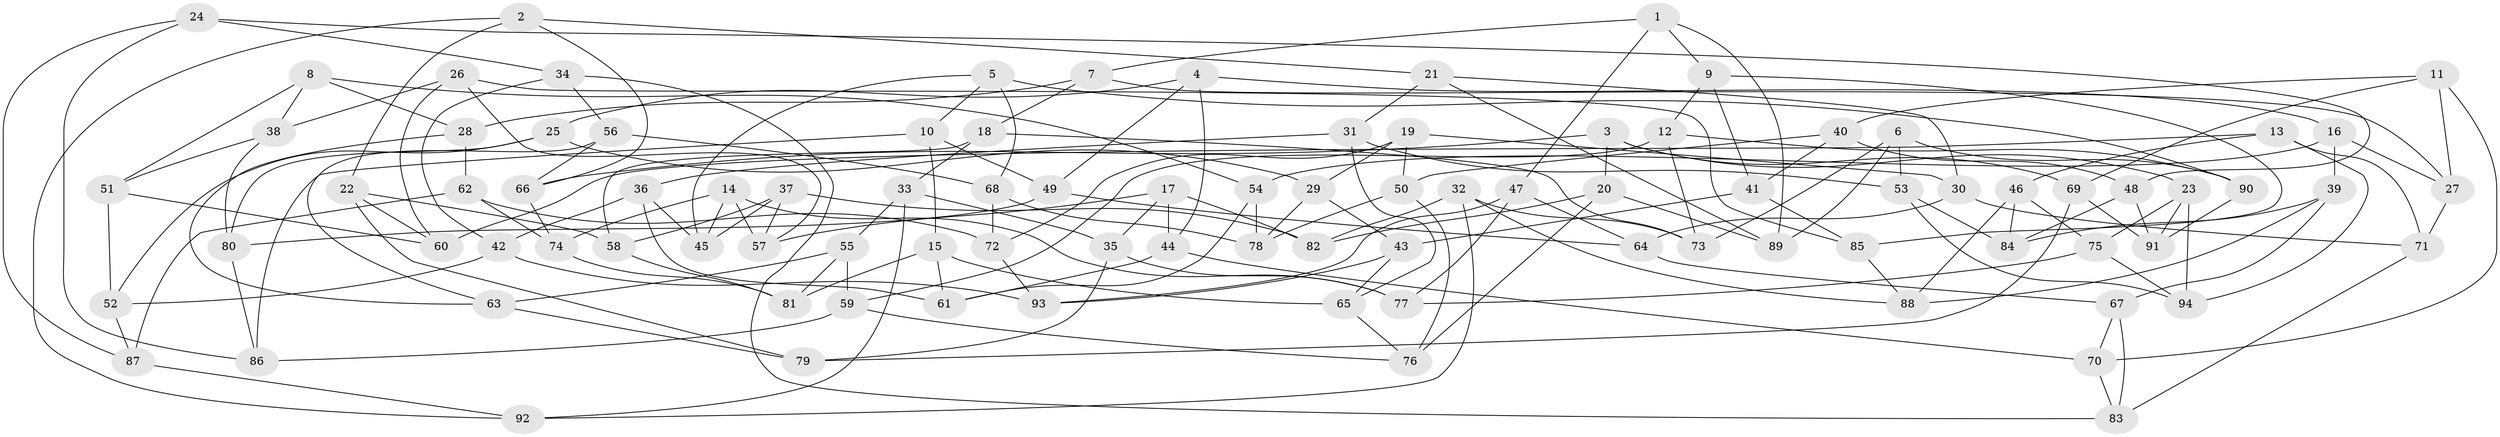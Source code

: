 // Generated by graph-tools (version 1.1) at 2025/03/03/09/25 03:03:03]
// undirected, 94 vertices, 188 edges
graph export_dot {
graph [start="1"]
  node [color=gray90,style=filled];
  1;
  2;
  3;
  4;
  5;
  6;
  7;
  8;
  9;
  10;
  11;
  12;
  13;
  14;
  15;
  16;
  17;
  18;
  19;
  20;
  21;
  22;
  23;
  24;
  25;
  26;
  27;
  28;
  29;
  30;
  31;
  32;
  33;
  34;
  35;
  36;
  37;
  38;
  39;
  40;
  41;
  42;
  43;
  44;
  45;
  46;
  47;
  48;
  49;
  50;
  51;
  52;
  53;
  54;
  55;
  56;
  57;
  58;
  59;
  60;
  61;
  62;
  63;
  64;
  65;
  66;
  67;
  68;
  69;
  70;
  71;
  72;
  73;
  74;
  75;
  76;
  77;
  78;
  79;
  80;
  81;
  82;
  83;
  84;
  85;
  86;
  87;
  88;
  89;
  90;
  91;
  92;
  93;
  94;
  1 -- 47;
  1 -- 7;
  1 -- 9;
  1 -- 89;
  2 -- 92;
  2 -- 21;
  2 -- 22;
  2 -- 66;
  3 -- 69;
  3 -- 20;
  3 -- 66;
  3 -- 23;
  4 -- 49;
  4 -- 25;
  4 -- 44;
  4 -- 16;
  5 -- 90;
  5 -- 10;
  5 -- 45;
  5 -- 68;
  6 -- 89;
  6 -- 53;
  6 -- 73;
  6 -- 90;
  7 -- 18;
  7 -- 27;
  7 -- 28;
  8 -- 51;
  8 -- 28;
  8 -- 54;
  8 -- 38;
  9 -- 12;
  9 -- 41;
  9 -- 85;
  10 -- 49;
  10 -- 86;
  10 -- 15;
  11 -- 27;
  11 -- 40;
  11 -- 69;
  11 -- 70;
  12 -- 73;
  12 -- 59;
  12 -- 90;
  13 -- 71;
  13 -- 94;
  13 -- 46;
  13 -- 60;
  14 -- 45;
  14 -- 57;
  14 -- 77;
  14 -- 74;
  15 -- 61;
  15 -- 81;
  15 -- 65;
  16 -- 27;
  16 -- 54;
  16 -- 39;
  17 -- 82;
  17 -- 44;
  17 -- 35;
  17 -- 57;
  18 -- 58;
  18 -- 33;
  18 -- 73;
  19 -- 30;
  19 -- 50;
  19 -- 29;
  19 -- 72;
  20 -- 76;
  20 -- 82;
  20 -- 89;
  21 -- 89;
  21 -- 31;
  21 -- 30;
  22 -- 60;
  22 -- 79;
  22 -- 58;
  23 -- 94;
  23 -- 75;
  23 -- 91;
  24 -- 86;
  24 -- 34;
  24 -- 87;
  24 -- 48;
  25 -- 29;
  25 -- 80;
  25 -- 52;
  26 -- 85;
  26 -- 38;
  26 -- 57;
  26 -- 60;
  27 -- 71;
  28 -- 63;
  28 -- 62;
  29 -- 43;
  29 -- 78;
  30 -- 64;
  30 -- 71;
  31 -- 36;
  31 -- 53;
  31 -- 65;
  32 -- 73;
  32 -- 88;
  32 -- 82;
  32 -- 92;
  33 -- 92;
  33 -- 35;
  33 -- 55;
  34 -- 83;
  34 -- 56;
  34 -- 42;
  35 -- 77;
  35 -- 79;
  36 -- 61;
  36 -- 42;
  36 -- 45;
  37 -- 58;
  37 -- 82;
  37 -- 57;
  37 -- 45;
  38 -- 80;
  38 -- 51;
  39 -- 67;
  39 -- 88;
  39 -- 84;
  40 -- 41;
  40 -- 50;
  40 -- 48;
  41 -- 43;
  41 -- 85;
  42 -- 52;
  42 -- 93;
  43 -- 65;
  43 -- 93;
  44 -- 70;
  44 -- 61;
  46 -- 88;
  46 -- 84;
  46 -- 75;
  47 -- 93;
  47 -- 64;
  47 -- 77;
  48 -- 84;
  48 -- 91;
  49 -- 64;
  49 -- 80;
  50 -- 76;
  50 -- 78;
  51 -- 52;
  51 -- 60;
  52 -- 87;
  53 -- 84;
  53 -- 94;
  54 -- 78;
  54 -- 61;
  55 -- 81;
  55 -- 63;
  55 -- 59;
  56 -- 68;
  56 -- 63;
  56 -- 66;
  58 -- 81;
  59 -- 76;
  59 -- 86;
  62 -- 72;
  62 -- 74;
  62 -- 87;
  63 -- 79;
  64 -- 67;
  65 -- 76;
  66 -- 74;
  67 -- 70;
  67 -- 83;
  68 -- 72;
  68 -- 78;
  69 -- 79;
  69 -- 91;
  70 -- 83;
  71 -- 83;
  72 -- 93;
  74 -- 81;
  75 -- 77;
  75 -- 94;
  80 -- 86;
  85 -- 88;
  87 -- 92;
  90 -- 91;
}
